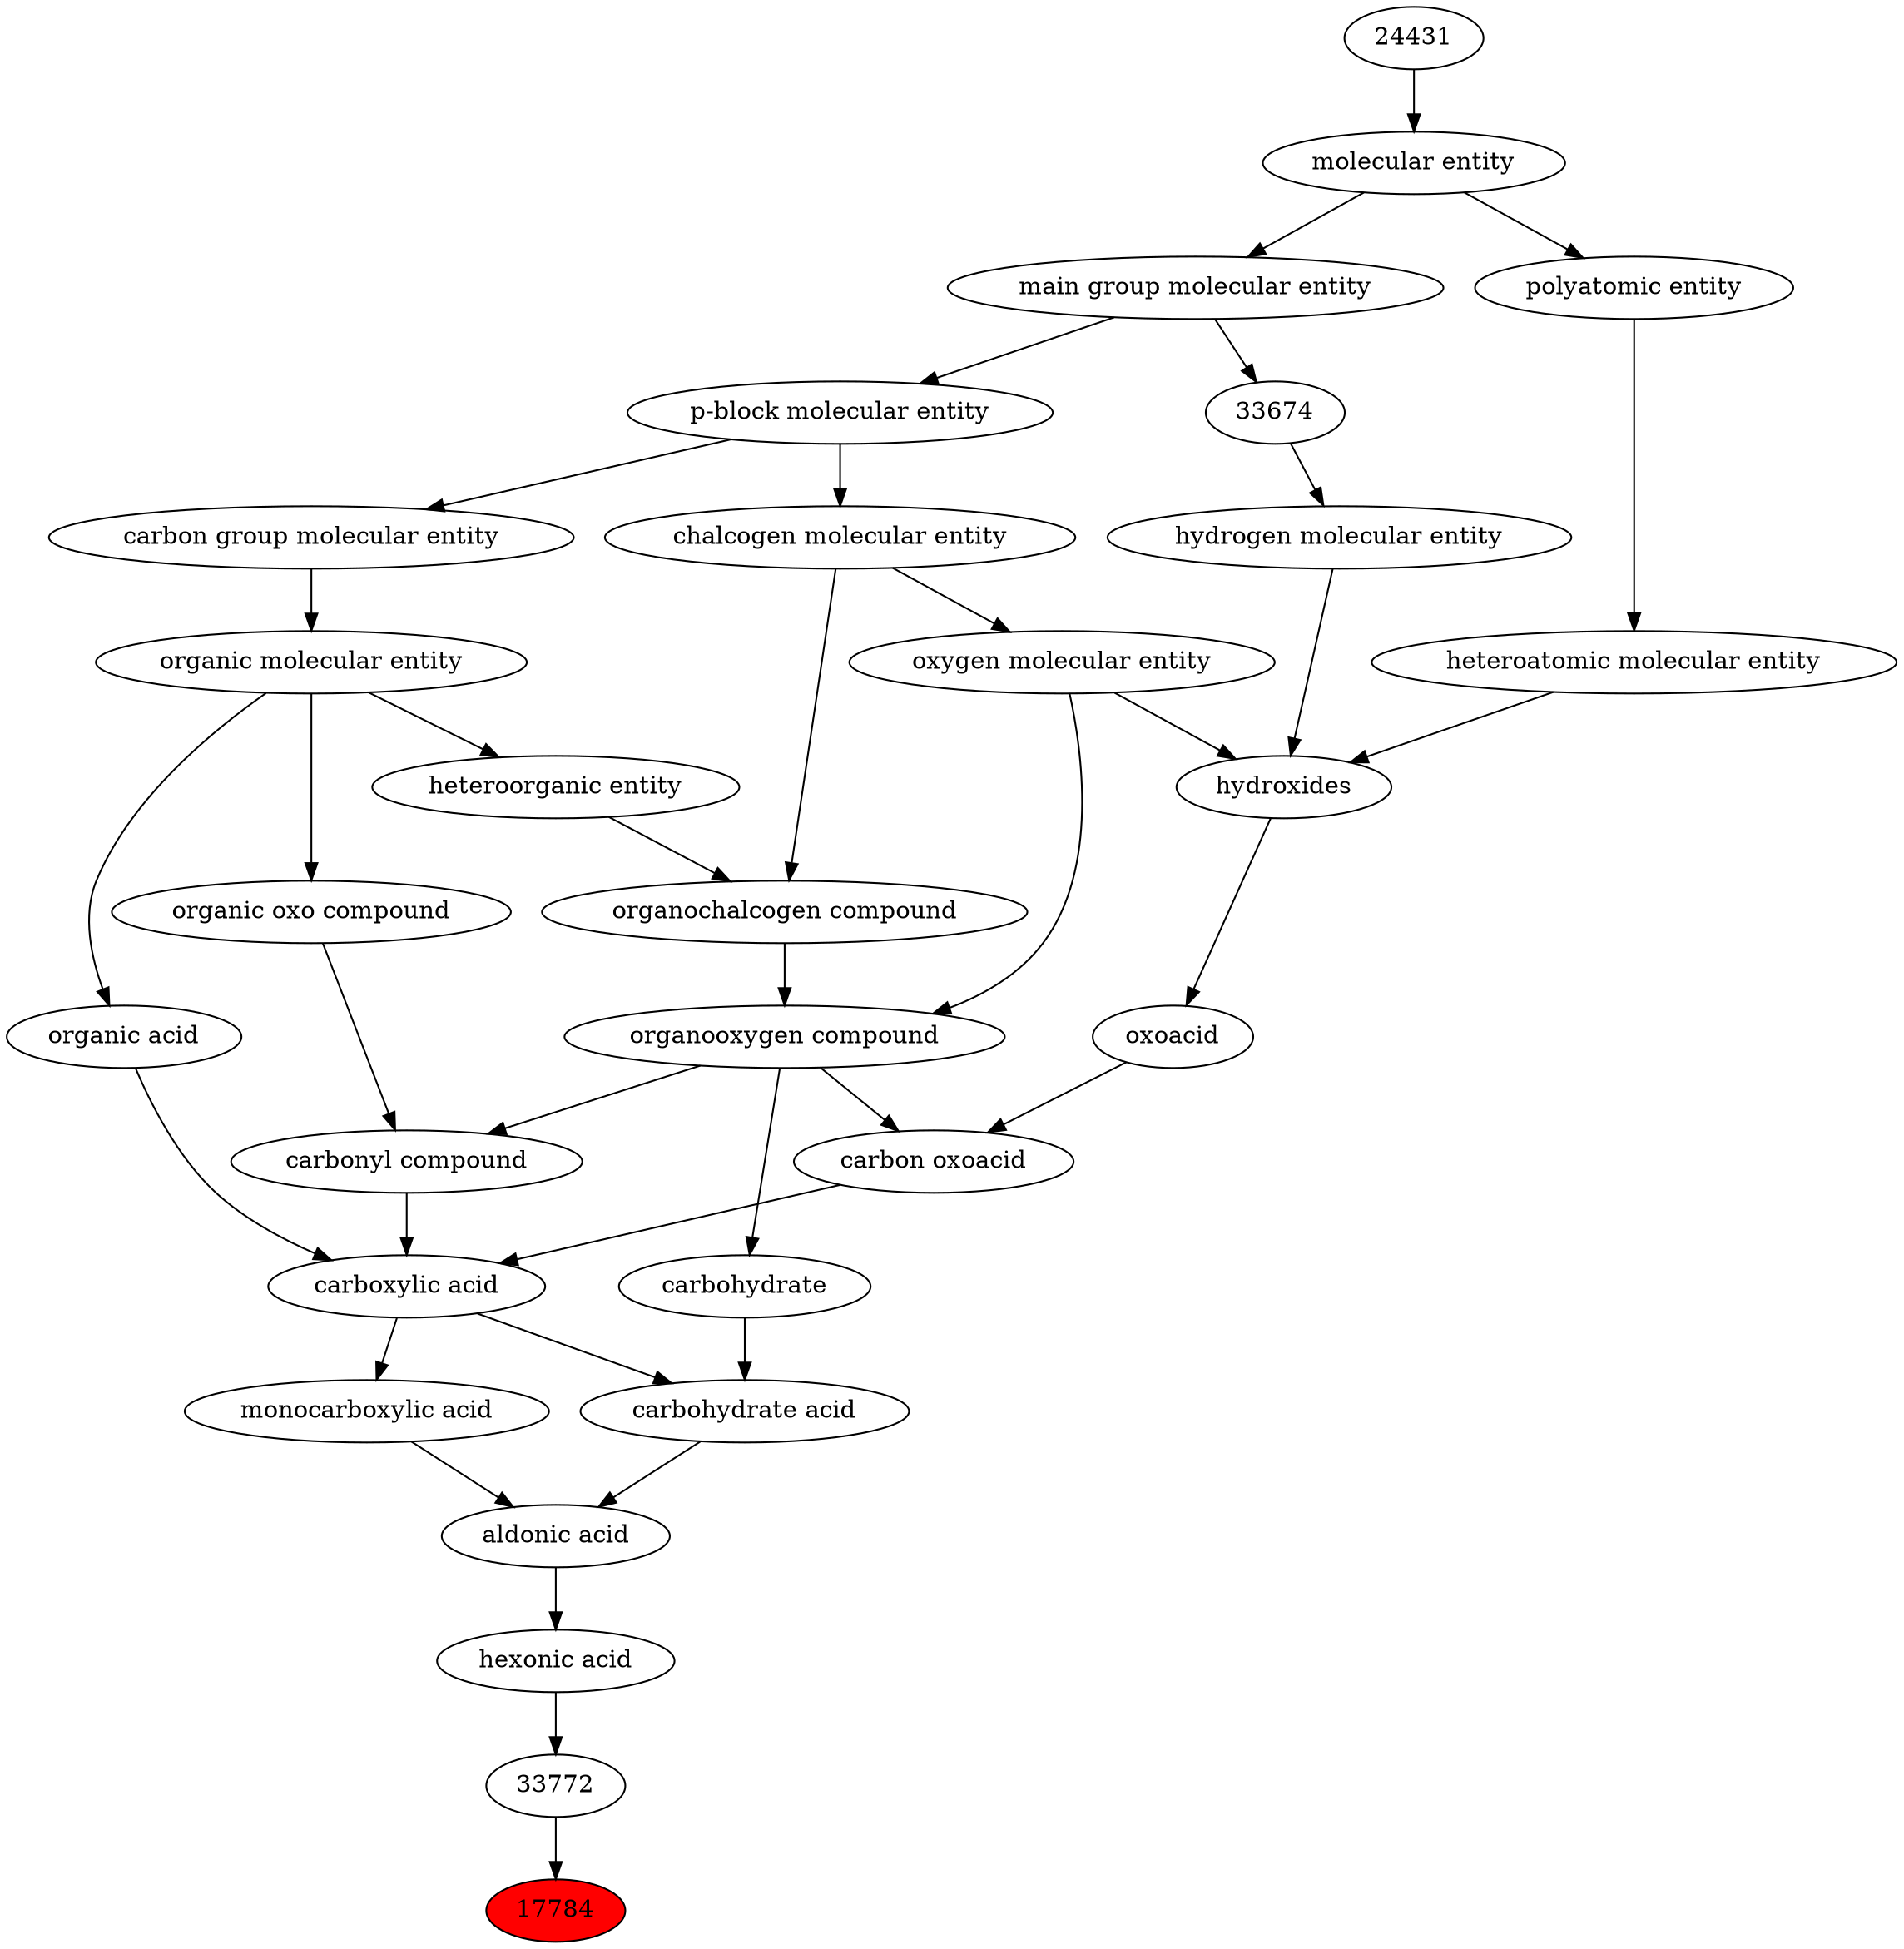 digraph tree{ 
17784 [label="17784" fillcolor=red style=filled]
33772 -> 17784
33772 [label="33772"]
33752 -> 33772
33752 [label="hexonic acid"]
22301 -> 33752
22301 [label="aldonic acid"]
33720 -> 22301
25384 -> 22301
33720 [label="carbohydrate acid"]
16646 -> 33720
33575 -> 33720
25384 [label="monocarboxylic acid"]
33575 -> 25384
16646 [label="carbohydrate"]
36963 -> 16646
33575 [label="carboxylic acid"]
36586 -> 33575
35605 -> 33575
64709 -> 33575
36963 [label="organooxygen compound"]
36962 -> 36963
25806 -> 36963
36586 [label="carbonyl compound"]
36587 -> 36586
36963 -> 36586
35605 [label="carbon oxoacid"]
24833 -> 35605
36963 -> 35605
64709 [label="organic acid"]
50860 -> 64709
36962 [label="organochalcogen compound"]
33285 -> 36962
33304 -> 36962
25806 [label="oxygen molecular entity"]
33304 -> 25806
36587 [label="organic oxo compound"]
50860 -> 36587
24833 [label="oxoacid"]
24651 -> 24833
50860 [label="organic molecular entity"]
33582 -> 50860
33285 [label="heteroorganic entity"]
50860 -> 33285
33304 [label="chalcogen molecular entity"]
33675 -> 33304
24651 [label="hydroxides"]
25806 -> 24651
33608 -> 24651
37577 -> 24651
33582 [label="carbon group molecular entity"]
33675 -> 33582
33675 [label="p-block molecular entity"]
33579 -> 33675
33608 [label="hydrogen molecular entity"]
33674 -> 33608
37577 [label="heteroatomic molecular entity"]
36357 -> 37577
33579 [label="main group molecular entity"]
23367 -> 33579
33674 [label="33674"]
33579 -> 33674
36357 [label="polyatomic entity"]
23367 -> 36357
23367 [label="molecular entity"]
24431 -> 23367
24431 [label="24431"]
}